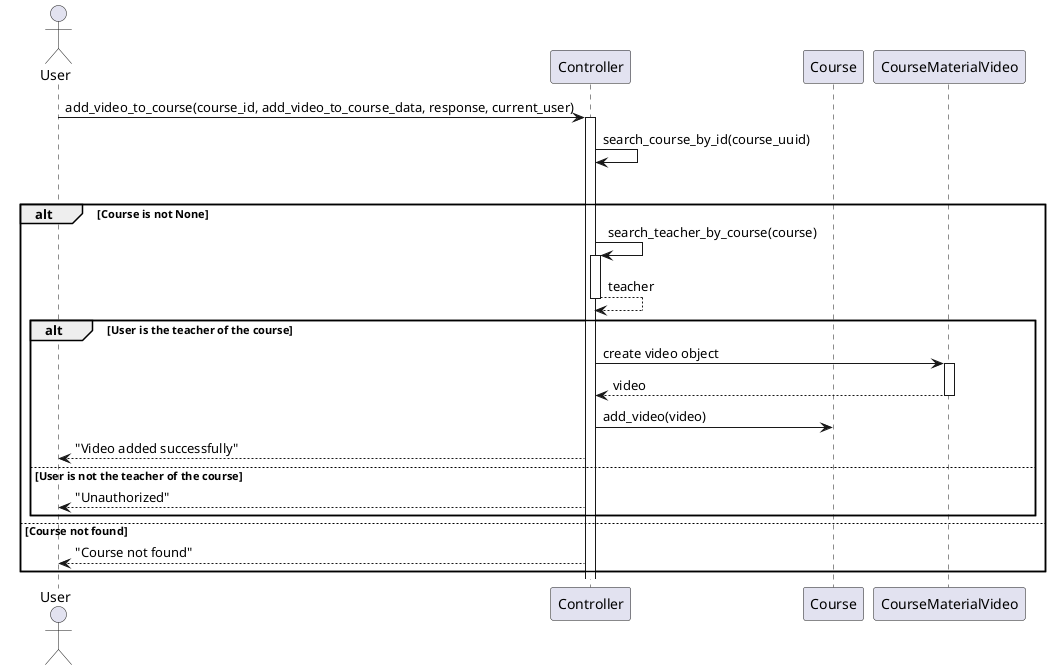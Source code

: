 @startuml

actor User
participant Controller
participant Course

User -> Controller: add_video_to_course(course_id, add_video_to_course_data, response, current_user)
activate Controller

Controller -> Controller: search_course_by_id(course_uuid)

alt Course found
    alt Course is not None
        Controller -> Controller: search_teacher_by_course(course)
        activate Controller
        Controller --> Controller: teacher
        deactivate Controller
        
        alt User is the teacher of the course
            Controller -> CourseMaterialVideo: create video object
            activate CourseMaterialVideo
            CourseMaterialVideo --> Controller: video
            deactivate CourseMaterialVideo
            
            Controller -> Course: add_video(video)

            Controller --> User: "Video added successfully"
        else User is not the teacher of the course
            Controller --> User: "Unauthorized"
        end
    else Course not found
        Controller --> User: "Course not found"
    end
@enduml